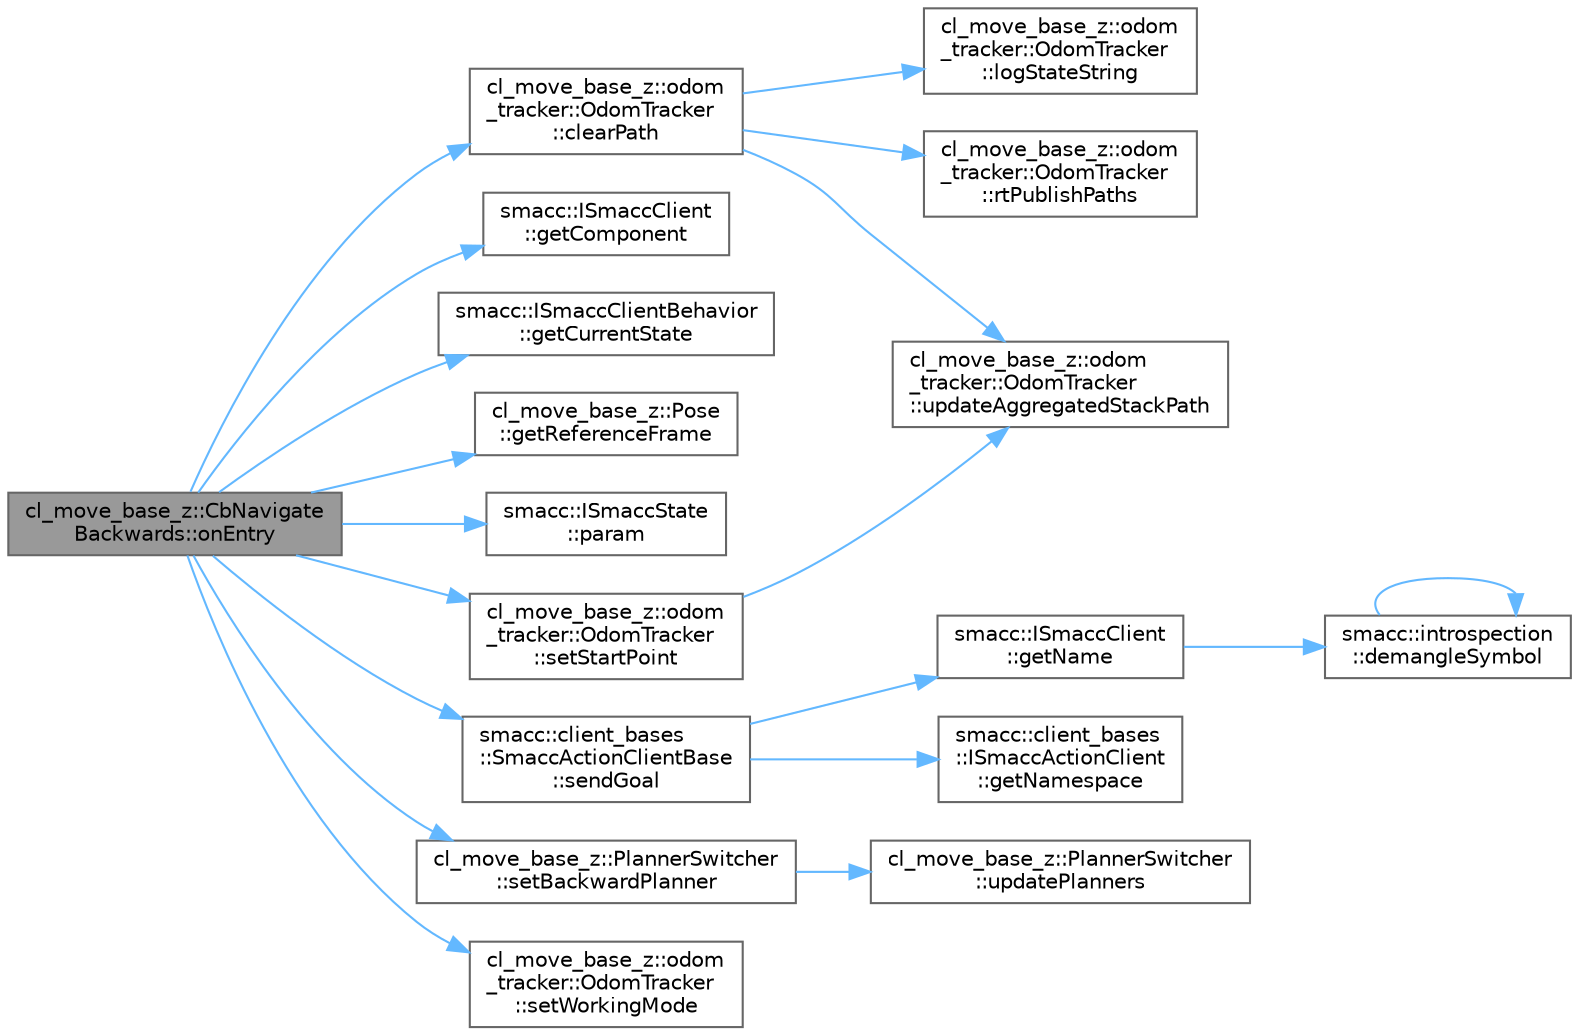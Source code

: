 digraph "cl_move_base_z::CbNavigateBackwards::onEntry"
{
 // LATEX_PDF_SIZE
  bgcolor="transparent";
  edge [fontname=Helvetica,fontsize=10,labelfontname=Helvetica,labelfontsize=10];
  node [fontname=Helvetica,fontsize=10,shape=box,height=0.2,width=0.4];
  rankdir="LR";
  Node1 [label="cl_move_base_z::CbNavigate\lBackwards::onEntry",height=0.2,width=0.4,color="gray40", fillcolor="grey60", style="filled", fontcolor="black",tooltip=" "];
  Node1 -> Node2 [color="steelblue1",style="solid"];
  Node2 [label="cl_move_base_z::odom\l_tracker::OdomTracker\l::clearPath",height=0.2,width=0.4,color="grey40", fillcolor="white", style="filled",URL="$classcl__move__base__z_1_1odom__tracker_1_1OdomTracker.html#a93a14e15e3e623f530e056f403bf7644",tooltip=" "];
  Node2 -> Node3 [color="steelblue1",style="solid"];
  Node3 [label="cl_move_base_z::odom\l_tracker::OdomTracker\l::logStateString",height=0.2,width=0.4,color="grey40", fillcolor="white", style="filled",URL="$classcl__move__base__z_1_1odom__tracker_1_1OdomTracker.html#a6d0b450474d9d555205ff4281965164e",tooltip=" "];
  Node2 -> Node4 [color="steelblue1",style="solid"];
  Node4 [label="cl_move_base_z::odom\l_tracker::OdomTracker\l::rtPublishPaths",height=0.2,width=0.4,color="grey40", fillcolor="white", style="filled",URL="$classcl__move__base__z_1_1odom__tracker_1_1OdomTracker.html#a8f728f85d1f3f49f4b94e37052a59d6d",tooltip=" "];
  Node2 -> Node5 [color="steelblue1",style="solid"];
  Node5 [label="cl_move_base_z::odom\l_tracker::OdomTracker\l::updateAggregatedStackPath",height=0.2,width=0.4,color="grey40", fillcolor="white", style="filled",URL="$classcl__move__base__z_1_1odom__tracker_1_1OdomTracker.html#a7922f1e1e688a2ed62d32d9914985a9f",tooltip=" "];
  Node1 -> Node6 [color="steelblue1",style="solid"];
  Node6 [label="smacc::ISmaccClient\l::getComponent",height=0.2,width=0.4,color="grey40", fillcolor="white", style="filled",URL="$classsmacc_1_1ISmaccClient.html#adef78db601749ca63c19e74a27cb88cc",tooltip=" "];
  Node1 -> Node7 [color="steelblue1",style="solid"];
  Node7 [label="smacc::ISmaccClientBehavior\l::getCurrentState",height=0.2,width=0.4,color="grey40", fillcolor="white", style="filled",URL="$classsmacc_1_1ISmaccClientBehavior.html#a34fde34e48fa13db622ee60d8374d0b8",tooltip=" "];
  Node1 -> Node8 [color="steelblue1",style="solid"];
  Node8 [label="cl_move_base_z::Pose\l::getReferenceFrame",height=0.2,width=0.4,color="grey40", fillcolor="white", style="filled",URL="$classcl__move__base__z_1_1Pose.html#aec469af8ca846ae14e108d74fef93b4f",tooltip=" "];
  Node1 -> Node9 [color="steelblue1",style="solid"];
  Node9 [label="smacc::ISmaccState\l::param",height=0.2,width=0.4,color="grey40", fillcolor="white", style="filled",URL="$classsmacc_1_1ISmaccState.html#a4f2ff8e3eda8aa9bbb60c8ff17d0def1",tooltip=" "];
  Node1 -> Node10 [color="steelblue1",style="solid"];
  Node10 [label="smacc::client_bases\l::SmaccActionClientBase\l::sendGoal",height=0.2,width=0.4,color="grey40", fillcolor="white", style="filled",URL="$classsmacc_1_1client__bases_1_1SmaccActionClientBase.html#a9c47a5094ac8afb01680307fe5eca922",tooltip=" "];
  Node10 -> Node11 [color="steelblue1",style="solid"];
  Node11 [label="smacc::ISmaccClient\l::getName",height=0.2,width=0.4,color="grey40", fillcolor="white", style="filled",URL="$classsmacc_1_1ISmaccClient.html#a8c3ce19f182e71909c5dc6263d25be69",tooltip=" "];
  Node11 -> Node12 [color="steelblue1",style="solid"];
  Node12 [label="smacc::introspection\l::demangleSymbol",height=0.2,width=0.4,color="grey40", fillcolor="white", style="filled",URL="$namespacesmacc_1_1introspection.html#aa9158a0ff0cfe83a59877e6af7d7f873",tooltip=" "];
  Node12 -> Node12 [color="steelblue1",style="solid"];
  Node10 -> Node13 [color="steelblue1",style="solid"];
  Node13 [label="smacc::client_bases\l::ISmaccActionClient\l::getNamespace",height=0.2,width=0.4,color="grey40", fillcolor="white", style="filled",URL="$classsmacc_1_1client__bases_1_1ISmaccActionClient.html#af7e68149691fe6c9284f6f80c19932d8",tooltip=" "];
  Node1 -> Node14 [color="steelblue1",style="solid"];
  Node14 [label="cl_move_base_z::PlannerSwitcher\l::setBackwardPlanner",height=0.2,width=0.4,color="grey40", fillcolor="white", style="filled",URL="$classcl__move__base__z_1_1PlannerSwitcher.html#a6995deff44418a0965e4e793de8c4857",tooltip=" "];
  Node14 -> Node15 [color="steelblue1",style="solid"];
  Node15 [label="cl_move_base_z::PlannerSwitcher\l::updatePlanners",height=0.2,width=0.4,color="grey40", fillcolor="white", style="filled",URL="$classcl__move__base__z_1_1PlannerSwitcher.html#a146641f63aea3185daab4c5cbb789550",tooltip=" "];
  Node1 -> Node16 [color="steelblue1",style="solid"];
  Node16 [label="cl_move_base_z::odom\l_tracker::OdomTracker\l::setStartPoint",height=0.2,width=0.4,color="grey40", fillcolor="white", style="filled",URL="$classcl__move__base__z_1_1odom__tracker_1_1OdomTracker.html#a9f4989c6353022c2ec3b0546c09bf3bc",tooltip=" "];
  Node16 -> Node5 [color="steelblue1",style="solid"];
  Node1 -> Node17 [color="steelblue1",style="solid"];
  Node17 [label="cl_move_base_z::odom\l_tracker::OdomTracker\l::setWorkingMode",height=0.2,width=0.4,color="grey40", fillcolor="white", style="filled",URL="$classcl__move__base__z_1_1odom__tracker_1_1OdomTracker.html#aeed01bdefd9a1cc709b0b3e4eed285ed",tooltip=" "];
}
